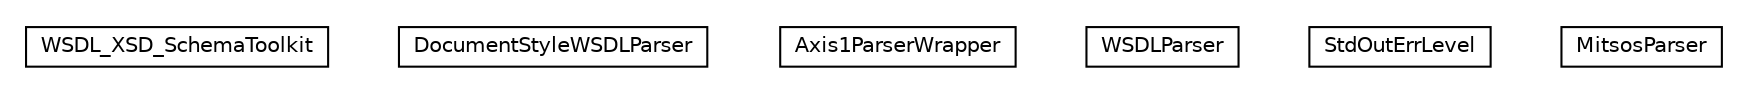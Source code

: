 #!/usr/local/bin/dot
#
# Class diagram 
# Generated by UMLGraph version R5_6-24-gf6e263 (http://www.umlgraph.org/)
#

digraph G {
	edge [fontname="Helvetica",fontsize=10,labelfontname="Helvetica",labelfontsize=10];
	node [fontname="Helvetica",fontsize=10,shape=plaintext];
	nodesep=0.25;
	ranksep=0.5;
	// org.universAAL.ri.wsdlToolkit.parser.WSDL_XSD_SchemaToolkit
	c943542 [label=<<table title="org.universAAL.ri.wsdlToolkit.parser.WSDL_XSD_SchemaToolkit" border="0" cellborder="1" cellspacing="0" cellpadding="2" port="p" href="./WSDL_XSD_SchemaToolkit.html">
		<tr><td><table border="0" cellspacing="0" cellpadding="1">
<tr><td align="center" balign="center"> WSDL_XSD_SchemaToolkit </td></tr>
		</table></td></tr>
		</table>>, URL="./WSDL_XSD_SchemaToolkit.html", fontname="Helvetica", fontcolor="black", fontsize=10.0];
	// org.universAAL.ri.wsdlToolkit.parser.DocumentStyleWSDLParser
	c943543 [label=<<table title="org.universAAL.ri.wsdlToolkit.parser.DocumentStyleWSDLParser" border="0" cellborder="1" cellspacing="0" cellpadding="2" port="p" href="./DocumentStyleWSDLParser.html">
		<tr><td><table border="0" cellspacing="0" cellpadding="1">
<tr><td align="center" balign="center"> DocumentStyleWSDLParser </td></tr>
		</table></td></tr>
		</table>>, URL="./DocumentStyleWSDLParser.html", fontname="Helvetica", fontcolor="black", fontsize=10.0];
	// org.universAAL.ri.wsdlToolkit.parser.Axis1ParserWrapper
	c943544 [label=<<table title="org.universAAL.ri.wsdlToolkit.parser.Axis1ParserWrapper" border="0" cellborder="1" cellspacing="0" cellpadding="2" port="p" href="./Axis1ParserWrapper.html">
		<tr><td><table border="0" cellspacing="0" cellpadding="1">
<tr><td align="center" balign="center"> Axis1ParserWrapper </td></tr>
		</table></td></tr>
		</table>>, URL="./Axis1ParserWrapper.html", fontname="Helvetica", fontcolor="black", fontsize=10.0];
	// org.universAAL.ri.wsdlToolkit.parser.WSDLParser
	c943545 [label=<<table title="org.universAAL.ri.wsdlToolkit.parser.WSDLParser" border="0" cellborder="1" cellspacing="0" cellpadding="2" port="p" href="./WSDLParser.html">
		<tr><td><table border="0" cellspacing="0" cellpadding="1">
<tr><td align="center" balign="center"> WSDLParser </td></tr>
		</table></td></tr>
		</table>>, URL="./WSDLParser.html", fontname="Helvetica", fontcolor="black", fontsize=10.0];
	// org.universAAL.ri.wsdlToolkit.parser.StdOutErrLevel
	c943546 [label=<<table title="org.universAAL.ri.wsdlToolkit.parser.StdOutErrLevel" border="0" cellborder="1" cellspacing="0" cellpadding="2" port="p" href="./StdOutErrLevel.html">
		<tr><td><table border="0" cellspacing="0" cellpadding="1">
<tr><td align="center" balign="center"> StdOutErrLevel </td></tr>
		</table></td></tr>
		</table>>, URL="./StdOutErrLevel.html", fontname="Helvetica", fontcolor="black", fontsize=10.0];
	// org.universAAL.ri.wsdlToolkit.parser.MitsosParser
	c943547 [label=<<table title="org.universAAL.ri.wsdlToolkit.parser.MitsosParser" border="0" cellborder="1" cellspacing="0" cellpadding="2" port="p" href="./MitsosParser.html">
		<tr><td><table border="0" cellspacing="0" cellpadding="1">
<tr><td align="center" balign="center"> MitsosParser </td></tr>
		</table></td></tr>
		</table>>, URL="./MitsosParser.html", fontname="Helvetica", fontcolor="black", fontsize=10.0];
}

